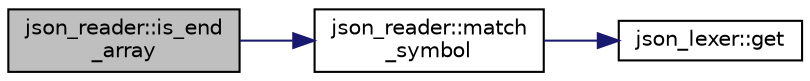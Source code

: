 digraph "json_reader::is_end_array"
{
  edge [fontname="Helvetica",fontsize="10",labelfontname="Helvetica",labelfontsize="10"];
  node [fontname="Helvetica",fontsize="10",shape=record];
  rankdir="LR";
  Node26 [label="json_reader::is_end\l_array",height=0.2,width=0.4,color="black", fillcolor="grey75", style="filled", fontcolor="black"];
  Node26 -> Node27 [color="midnightblue",fontsize="10",style="solid",fontname="Helvetica"];
  Node27 [label="json_reader::match\l_symbol",height=0.2,width=0.4,color="black", fillcolor="white", style="filled",URL="$classjson__reader.html#a539113b9973820381454942bae27d93f"];
  Node27 -> Node28 [color="midnightblue",fontsize="10",style="solid",fontname="Helvetica"];
  Node28 [label="json_lexer::get",height=0.2,width=0.4,color="black", fillcolor="white", style="filled",URL="$classjson__lexer.html#a45237df50027e1d1fde52e34e7e22b90"];
}
